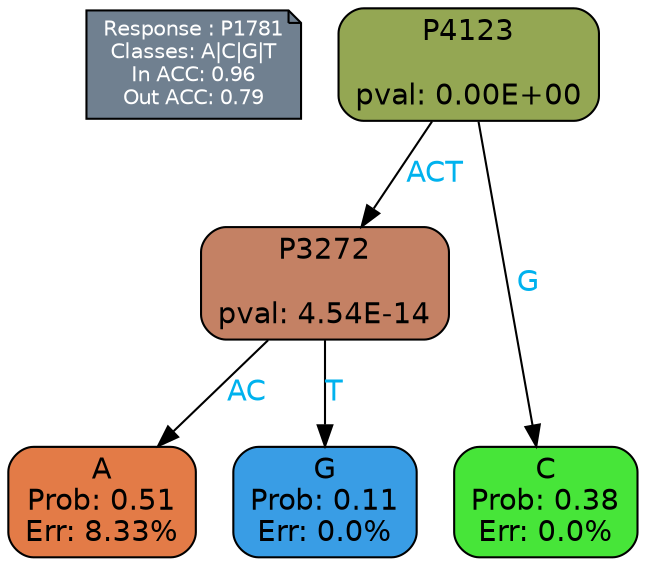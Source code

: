 digraph Tree {
node [shape=box, style="filled, rounded", color="black", fontname=helvetica] ;
graph [ranksep=equally, splines=polylines, bgcolor=transparent, dpi=600] ;
edge [fontname=helvetica] ;
LEGEND [label="Response : P1781
Classes: A|C|G|T
In ACC: 0.96
Out ACC: 0.79
",shape=note,align=left,style=filled,fillcolor="slategray",fontcolor="white",fontsize=10];1 [label="P4123

pval: 0.00E+00", fillcolor="#94a753"] ;
2 [label="P3272

pval: 4.54E-14", fillcolor="#c48164"] ;
3 [label="A
Prob: 0.51
Err: 8.33%", fillcolor="#e37b47"] ;
4 [label="G
Prob: 0.11
Err: 0.0%", fillcolor="#399de5"] ;
5 [label="C
Prob: 0.38
Err: 0.0%", fillcolor="#47e539"] ;
1 -> 2 [label="ACT",fontcolor=deepskyblue2] ;
1 -> 5 [label="G",fontcolor=deepskyblue2] ;
2 -> 3 [label="AC",fontcolor=deepskyblue2] ;
2 -> 4 [label="T",fontcolor=deepskyblue2] ;
{rank = same; 3;4;5;}{rank = same; LEGEND;1;}}